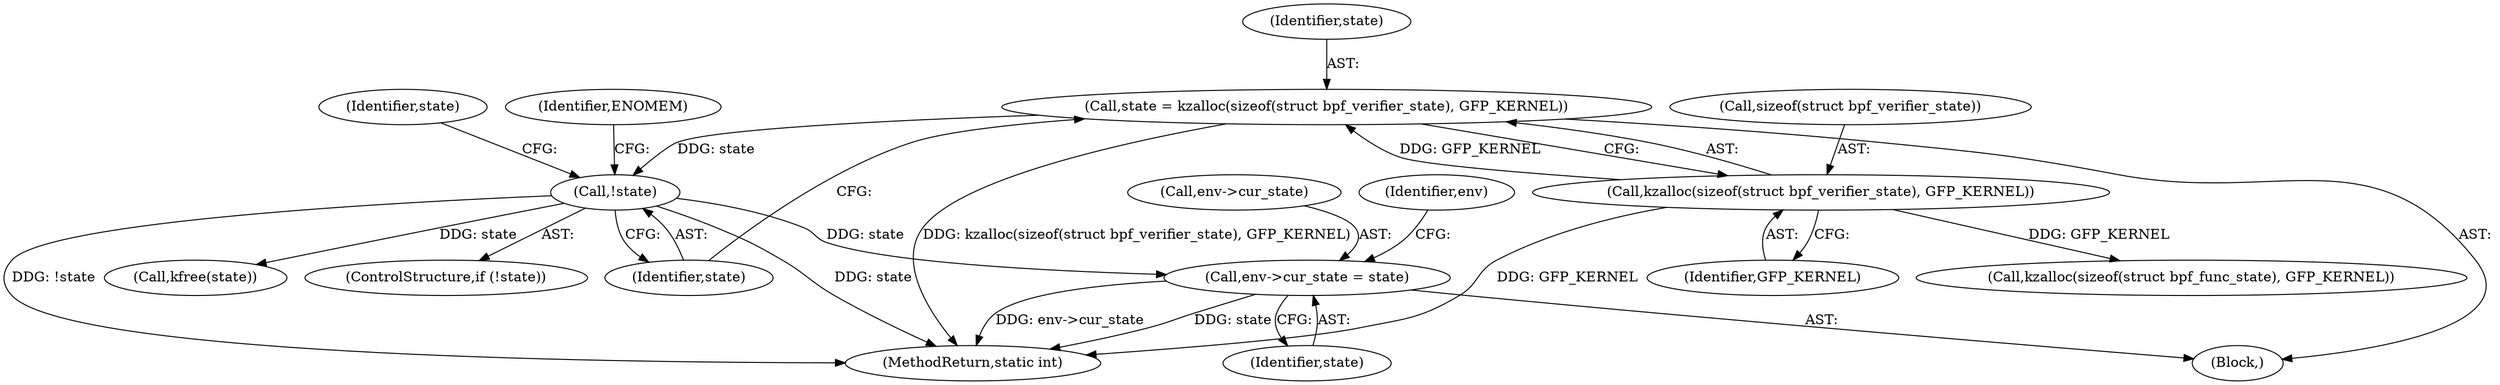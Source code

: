 digraph "0_linux_979d63d50c0c0f7bc537bf821e056cc9fe5abd38_2@pointer" {
"1000191" [label="(Call,env->cur_state = state)"];
"1000158" [label="(Call,!state)"];
"1000151" [label="(Call,state = kzalloc(sizeof(struct bpf_verifier_state), GFP_KERNEL))"];
"1000153" [label="(Call,kzalloc(sizeof(struct bpf_verifier_state), GFP_KERNEL))"];
"1000118" [label="(Block,)"];
"1000195" [label="(Identifier,state)"];
"1000162" [label="(Identifier,ENOMEM)"];
"1000174" [label="(Call,kzalloc(sizeof(struct bpf_func_state), GFP_KERNEL))"];
"1000153" [label="(Call,kzalloc(sizeof(struct bpf_verifier_state), GFP_KERNEL))"];
"1000159" [label="(Identifier,state)"];
"1001153" [label="(MethodReturn,static int)"];
"1000154" [label="(Call,sizeof(struct bpf_verifier_state))"];
"1000165" [label="(Identifier,state)"];
"1000151" [label="(Call,state = kzalloc(sizeof(struct bpf_verifier_state), GFP_KERNEL))"];
"1000197" [label="(Identifier,env)"];
"1000158" [label="(Call,!state)"];
"1000186" [label="(Call,kfree(state))"];
"1000191" [label="(Call,env->cur_state = state)"];
"1000152" [label="(Identifier,state)"];
"1000157" [label="(ControlStructure,if (!state))"];
"1000156" [label="(Identifier,GFP_KERNEL)"];
"1000192" [label="(Call,env->cur_state)"];
"1000191" -> "1000118"  [label="AST: "];
"1000191" -> "1000195"  [label="CFG: "];
"1000192" -> "1000191"  [label="AST: "];
"1000195" -> "1000191"  [label="AST: "];
"1000197" -> "1000191"  [label="CFG: "];
"1000191" -> "1001153"  [label="DDG: state"];
"1000191" -> "1001153"  [label="DDG: env->cur_state"];
"1000158" -> "1000191"  [label="DDG: state"];
"1000158" -> "1000157"  [label="AST: "];
"1000158" -> "1000159"  [label="CFG: "];
"1000159" -> "1000158"  [label="AST: "];
"1000162" -> "1000158"  [label="CFG: "];
"1000165" -> "1000158"  [label="CFG: "];
"1000158" -> "1001153"  [label="DDG: state"];
"1000158" -> "1001153"  [label="DDG: !state"];
"1000151" -> "1000158"  [label="DDG: state"];
"1000158" -> "1000186"  [label="DDG: state"];
"1000151" -> "1000118"  [label="AST: "];
"1000151" -> "1000153"  [label="CFG: "];
"1000152" -> "1000151"  [label="AST: "];
"1000153" -> "1000151"  [label="AST: "];
"1000159" -> "1000151"  [label="CFG: "];
"1000151" -> "1001153"  [label="DDG: kzalloc(sizeof(struct bpf_verifier_state), GFP_KERNEL)"];
"1000153" -> "1000151"  [label="DDG: GFP_KERNEL"];
"1000153" -> "1000156"  [label="CFG: "];
"1000154" -> "1000153"  [label="AST: "];
"1000156" -> "1000153"  [label="AST: "];
"1000153" -> "1001153"  [label="DDG: GFP_KERNEL"];
"1000153" -> "1000174"  [label="DDG: GFP_KERNEL"];
}
